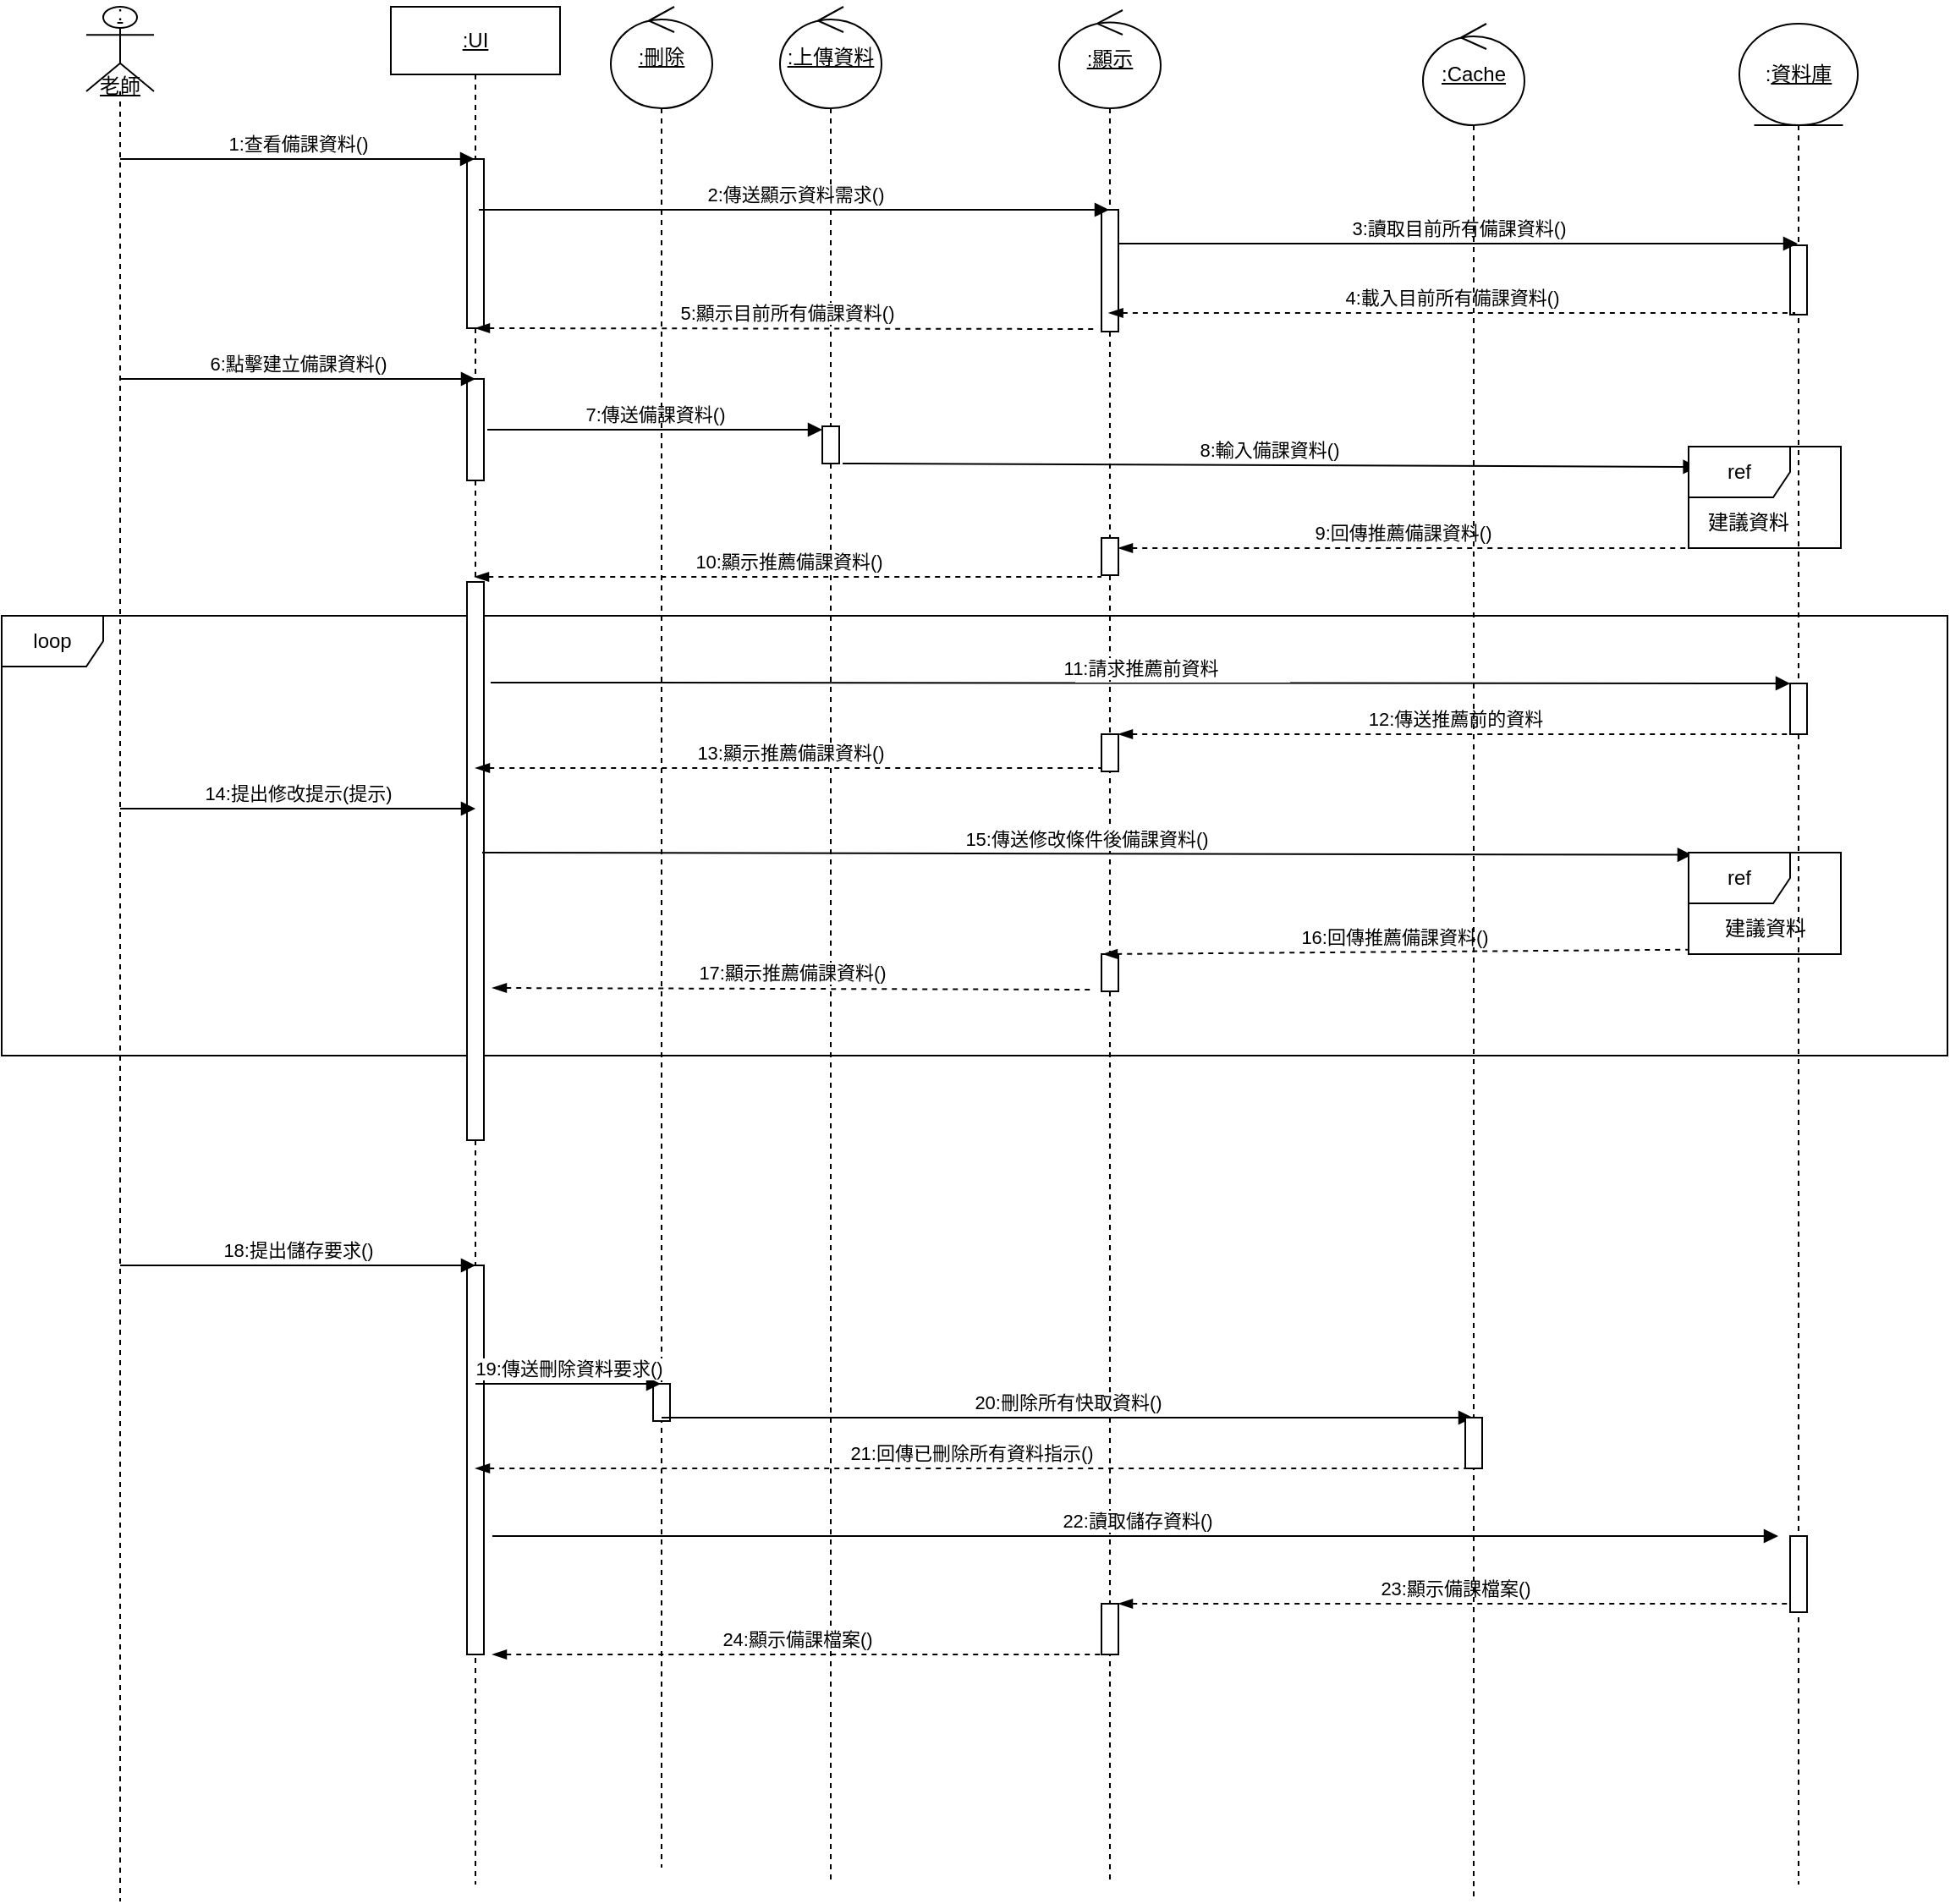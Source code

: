<mxfile>
    <diagram name="第 1 页" id="02cxdgv99CvA-U2xE2fi">
        <mxGraphModel dx="1078" dy="701" grid="1" gridSize="10" guides="1" tooltips="1" connect="1" arrows="1" fold="1" page="1" pageScale="1" pageWidth="3300" pageHeight="4681" math="0" shadow="0">
            <root>
                <mxCell id="0"/>
                <mxCell id="1" parent="0"/>
                <mxCell id="H8wYjX5WcJpsJir_X8CI-45" value="loop" style="shape=umlFrame;whiteSpace=wrap;html=1;pointerEvents=0;" parent="1" vertex="1">
                    <mxGeometry x="10" y="400" width="1150" height="260" as="geometry"/>
                </mxCell>
                <mxCell id="H8wYjX5WcJpsJir_X8CI-1" value="&lt;u&gt;:&lt;/u&gt;&lt;div&gt;&lt;u&gt;&lt;br&gt;&lt;/u&gt;&lt;/div&gt;&lt;div&gt;&lt;u&gt;&lt;br&gt;&lt;/u&gt;&lt;/div&gt;&lt;div&gt;&lt;u&gt;老師&lt;/u&gt;&lt;/div&gt;" style="shape=umlLifeline;perimeter=lifelinePerimeter;whiteSpace=wrap;html=1;container=1;dropTarget=0;collapsible=0;recursiveResize=0;outlineConnect=0;portConstraint=eastwest;newEdgeStyle={&quot;curved&quot;:0,&quot;rounded&quot;:0};participant=umlActor;size=50;" parent="1" vertex="1">
                    <mxGeometry x="60" y="40" width="40" height="1120" as="geometry"/>
                </mxCell>
                <mxCell id="H8wYjX5WcJpsJir_X8CI-2" value="&lt;u&gt;:UI&lt;/u&gt;" style="shape=umlLifeline;perimeter=lifelinePerimeter;whiteSpace=wrap;html=1;container=1;dropTarget=0;collapsible=0;recursiveResize=0;outlineConnect=0;portConstraint=eastwest;newEdgeStyle={&quot;curved&quot;:0,&quot;rounded&quot;:0};" parent="1" vertex="1">
                    <mxGeometry x="240" y="40" width="100" height="1110" as="geometry"/>
                </mxCell>
                <mxCell id="H8wYjX5WcJpsJir_X8CI-3" value="" style="html=1;points=[[0,0,0,0,5],[0,1,0,0,-5],[1,0,0,0,5],[1,1,0,0,-5]];perimeter=orthogonalPerimeter;outlineConnect=0;targetShapes=umlLifeline;portConstraint=eastwest;newEdgeStyle={&quot;curved&quot;:0,&quot;rounded&quot;:0};" parent="H8wYjX5WcJpsJir_X8CI-2" vertex="1">
                    <mxGeometry x="45" y="90" width="10" height="100" as="geometry"/>
                </mxCell>
                <mxCell id="H8wYjX5WcJpsJir_X8CI-4" value="" style="html=1;points=[[0,0,0,0,5],[0,1,0,0,-5],[1,0,0,0,5],[1,1,0,0,-5]];perimeter=orthogonalPerimeter;outlineConnect=0;targetShapes=umlLifeline;portConstraint=eastwest;newEdgeStyle={&quot;curved&quot;:0,&quot;rounded&quot;:0};" parent="H8wYjX5WcJpsJir_X8CI-2" vertex="1">
                    <mxGeometry x="45" y="220" width="10" height="60" as="geometry"/>
                </mxCell>
                <mxCell id="H8wYjX5WcJpsJir_X8CI-5" value="" style="html=1;points=[[0,0,0,0,5],[0,1,0,0,-5],[1,0,0,0,5],[1,1,0,0,-5]];perimeter=orthogonalPerimeter;outlineConnect=0;targetShapes=umlLifeline;portConstraint=eastwest;newEdgeStyle={&quot;curved&quot;:0,&quot;rounded&quot;:0};" parent="H8wYjX5WcJpsJir_X8CI-2" vertex="1">
                    <mxGeometry x="45" y="340" width="10" height="330" as="geometry"/>
                </mxCell>
                <mxCell id="H8wYjX5WcJpsJir_X8CI-6" value="" style="html=1;points=[[0,0,0,0,5],[0,1,0,0,-5],[1,0,0,0,5],[1,1,0,0,-5]];perimeter=orthogonalPerimeter;outlineConnect=0;targetShapes=umlLifeline;portConstraint=eastwest;newEdgeStyle={&quot;curved&quot;:0,&quot;rounded&quot;:0};" parent="H8wYjX5WcJpsJir_X8CI-2" vertex="1">
                    <mxGeometry x="45" y="744" width="10" height="230" as="geometry"/>
                </mxCell>
                <mxCell id="H8wYjX5WcJpsJir_X8CI-7" value="&lt;u&gt;:上傳資料&lt;/u&gt;" style="shape=umlLifeline;perimeter=lifelinePerimeter;whiteSpace=wrap;html=1;container=1;dropTarget=0;collapsible=0;recursiveResize=0;outlineConnect=0;portConstraint=eastwest;newEdgeStyle={&quot;curved&quot;:0,&quot;rounded&quot;:0};participant=umlControl;size=60;" parent="1" vertex="1">
                    <mxGeometry x="470" y="40" width="60" height="1110" as="geometry"/>
                </mxCell>
                <mxCell id="H8wYjX5WcJpsJir_X8CI-8" value="" style="html=1;points=[[0,0,0,0,5],[0,1,0,0,-5],[1,0,0,0,5],[1,1,0,0,-5]];perimeter=orthogonalPerimeter;outlineConnect=0;targetShapes=umlLifeline;portConstraint=eastwest;newEdgeStyle={&quot;curved&quot;:0,&quot;rounded&quot;:0};" parent="H8wYjX5WcJpsJir_X8CI-7" vertex="1">
                    <mxGeometry x="25" y="248" width="10" height="22" as="geometry"/>
                </mxCell>
                <mxCell id="H8wYjX5WcJpsJir_X8CI-9" value="&lt;u&gt;:顯示&lt;/u&gt;" style="shape=umlLifeline;perimeter=lifelinePerimeter;whiteSpace=wrap;html=1;container=1;dropTarget=0;collapsible=0;recursiveResize=0;outlineConnect=0;portConstraint=eastwest;newEdgeStyle={&quot;curved&quot;:0,&quot;rounded&quot;:0};participant=umlControl;size=58;" parent="1" vertex="1">
                    <mxGeometry x="635" y="42" width="60" height="1108" as="geometry"/>
                </mxCell>
                <mxCell id="H8wYjX5WcJpsJir_X8CI-10" value="" style="html=1;points=[[0,0,0,0,5],[0,1,0,0,-5],[1,0,0,0,5],[1,1,0,0,-5]];perimeter=orthogonalPerimeter;outlineConnect=0;targetShapes=umlLifeline;portConstraint=eastwest;newEdgeStyle={&quot;curved&quot;:0,&quot;rounded&quot;:0};" parent="H8wYjX5WcJpsJir_X8CI-9" vertex="1">
                    <mxGeometry x="25" y="118" width="10" height="72" as="geometry"/>
                </mxCell>
                <mxCell id="H8wYjX5WcJpsJir_X8CI-11" value="" style="html=1;points=[[0,0,0,0,5],[0,1,0,0,-5],[1,0,0,0,5],[1,1,0,0,-5]];perimeter=orthogonalPerimeter;outlineConnect=0;targetShapes=umlLifeline;portConstraint=eastwest;newEdgeStyle={&quot;curved&quot;:0,&quot;rounded&quot;:0};" parent="H8wYjX5WcJpsJir_X8CI-9" vertex="1">
                    <mxGeometry x="25" y="312" width="10" height="22" as="geometry"/>
                </mxCell>
                <mxCell id="H8wYjX5WcJpsJir_X8CI-12" value="" style="html=1;points=[[0,0,0,0,5],[0,1,0,0,-5],[1,0,0,0,5],[1,1,0,0,-5]];perimeter=orthogonalPerimeter;outlineConnect=0;targetShapes=umlLifeline;portConstraint=eastwest;newEdgeStyle={&quot;curved&quot;:0,&quot;rounded&quot;:0};" parent="H8wYjX5WcJpsJir_X8CI-9" vertex="1">
                    <mxGeometry x="25" y="558" width="10" height="22" as="geometry"/>
                </mxCell>
                <mxCell id="H8wYjX5WcJpsJir_X8CI-13" value="" style="html=1;points=[[0,0,0,0,5],[0,1,0,0,-5],[1,0,0,0,5],[1,1,0,0,-5]];perimeter=orthogonalPerimeter;outlineConnect=0;targetShapes=umlLifeline;portConstraint=eastwest;newEdgeStyle={&quot;curved&quot;:0,&quot;rounded&quot;:0};" parent="H8wYjX5WcJpsJir_X8CI-9" vertex="1">
                    <mxGeometry x="25" y="428" width="10" height="22" as="geometry"/>
                </mxCell>
                <mxCell id="H8wYjX5WcJpsJir_X8CI-15" value="" style="html=1;points=[[0,0,0,0,5],[0,1,0,0,-5],[1,0,0,0,5],[1,1,0,0,-5]];perimeter=orthogonalPerimeter;outlineConnect=0;targetShapes=umlLifeline;portConstraint=eastwest;newEdgeStyle={&quot;curved&quot;:0,&quot;rounded&quot;:0};" parent="H8wYjX5WcJpsJir_X8CI-9" vertex="1">
                    <mxGeometry x="25" y="942" width="10" height="30" as="geometry"/>
                </mxCell>
                <mxCell id="H8wYjX5WcJpsJir_X8CI-22" value=":&lt;u&gt;資料庫&lt;/u&gt;" style="shape=umlLifeline;perimeter=lifelinePerimeter;whiteSpace=wrap;html=1;container=1;dropTarget=0;collapsible=0;recursiveResize=0;outlineConnect=0;portConstraint=eastwest;newEdgeStyle={&quot;curved&quot;:0,&quot;rounded&quot;:0};participant=umlEntity;size=60;" parent="1" vertex="1">
                    <mxGeometry x="1037" y="50" width="70" height="1100" as="geometry"/>
                </mxCell>
                <mxCell id="H8wYjX5WcJpsJir_X8CI-23" value="" style="html=1;points=[[0,0,0,0,5],[0,1,0,0,-5],[1,0,0,0,5],[1,1,0,0,-5]];perimeter=orthogonalPerimeter;outlineConnect=0;targetShapes=umlLifeline;portConstraint=eastwest;newEdgeStyle={&quot;curved&quot;:0,&quot;rounded&quot;:0};" parent="H8wYjX5WcJpsJir_X8CI-22" vertex="1">
                    <mxGeometry x="30" y="131" width="10" height="41" as="geometry"/>
                </mxCell>
                <mxCell id="H8wYjX5WcJpsJir_X8CI-68" value="" style="html=1;points=[[0,0,0,0,5],[0,1,0,0,-5],[1,0,0,0,5],[1,1,0,0,-5]];perimeter=orthogonalPerimeter;outlineConnect=0;targetShapes=umlLifeline;portConstraint=eastwest;newEdgeStyle={&quot;curved&quot;:0,&quot;rounded&quot;:0};" parent="H8wYjX5WcJpsJir_X8CI-22" vertex="1">
                    <mxGeometry x="30" y="894" width="10" height="45" as="geometry"/>
                </mxCell>
                <mxCell id="Kj-FDeYH0eSptQsSQdAA-9" value="" style="html=1;points=[[0,0,0,0,5],[0,1,0,0,-5],[1,0,0,0,5],[1,1,0,0,-5]];perimeter=orthogonalPerimeter;outlineConnect=0;targetShapes=umlLifeline;portConstraint=eastwest;newEdgeStyle={&quot;curved&quot;:0,&quot;rounded&quot;:0};" parent="H8wYjX5WcJpsJir_X8CI-22" vertex="1">
                    <mxGeometry x="30" y="390" width="10" height="30" as="geometry"/>
                </mxCell>
                <mxCell id="H8wYjX5WcJpsJir_X8CI-25" value="1:查看備課資料()" style="html=1;verticalAlign=bottom;endArrow=block;curved=0;rounded=0;" parent="1" target="H8wYjX5WcJpsJir_X8CI-2" edge="1">
                    <mxGeometry width="80" relative="1" as="geometry">
                        <mxPoint x="80" y="130" as="sourcePoint"/>
                        <mxPoint x="160" y="130" as="targetPoint"/>
                    </mxGeometry>
                </mxCell>
                <mxCell id="H8wYjX5WcJpsJir_X8CI-26" value="2:傳送顯示資料需求()" style="html=1;verticalAlign=bottom;endArrow=block;curved=0;rounded=0;" parent="1" target="H8wYjX5WcJpsJir_X8CI-9" edge="1">
                    <mxGeometry width="80" relative="1" as="geometry">
                        <mxPoint x="292" y="160" as="sourcePoint"/>
                        <mxPoint x="502" y="160" as="targetPoint"/>
                    </mxGeometry>
                </mxCell>
                <mxCell id="H8wYjX5WcJpsJir_X8CI-27" value="3:讀取目前所有備課資料()" style="html=1;verticalAlign=bottom;endArrow=block;curved=0;rounded=0;" parent="1" target="H8wYjX5WcJpsJir_X8CI-22" edge="1">
                    <mxGeometry width="80" relative="1" as="geometry">
                        <mxPoint x="670" y="180" as="sourcePoint"/>
                        <mxPoint x="1043" y="180" as="targetPoint"/>
                    </mxGeometry>
                </mxCell>
                <mxCell id="H8wYjX5WcJpsJir_X8CI-28" value="4:載入目前所有備課資料()" style="html=1;verticalAlign=bottom;endArrow=none;curved=0;rounded=0;dashed=1;startArrow=blockThin;startFill=1;endFill=0;" parent="1" edge="1">
                    <mxGeometry width="80" relative="1" as="geometry">
                        <mxPoint x="664.324" y="221.0" as="sourcePoint"/>
                        <mxPoint x="1070" y="221" as="targetPoint"/>
                    </mxGeometry>
                </mxCell>
                <mxCell id="H8wYjX5WcJpsJir_X8CI-29" value="5:顯示目前所有備課資料()" style="html=1;verticalAlign=bottom;endArrow=none;curved=0;rounded=0;dashed=1;startArrow=blockThin;startFill=1;endFill=0;" parent="1" edge="1">
                    <mxGeometry width="80" relative="1" as="geometry">
                        <mxPoint x="290" y="230" as="sourcePoint"/>
                        <mxPoint x="658" y="230.5" as="targetPoint"/>
                        <mxPoint as="offset"/>
                    </mxGeometry>
                </mxCell>
                <mxCell id="H8wYjX5WcJpsJir_X8CI-30" value="6:點擊建立備課資料()" style="html=1;verticalAlign=bottom;endArrow=block;curved=0;rounded=0;" parent="1" edge="1">
                    <mxGeometry width="80" relative="1" as="geometry">
                        <mxPoint x="80" y="260" as="sourcePoint"/>
                        <mxPoint x="290" y="260" as="targetPoint"/>
                    </mxGeometry>
                </mxCell>
                <mxCell id="H8wYjX5WcJpsJir_X8CI-31" value="7:傳送備課資料()" style="html=1;verticalAlign=bottom;endArrow=block;curved=0;rounded=0;" parent="1" edge="1">
                    <mxGeometry width="80" relative="1" as="geometry">
                        <mxPoint x="297" y="290" as="sourcePoint"/>
                        <mxPoint x="495" y="290" as="targetPoint"/>
                    </mxGeometry>
                </mxCell>
                <mxCell id="H8wYjX5WcJpsJir_X8CI-32" value="8:輸入備課資料()" style="html=1;verticalAlign=bottom;endArrow=block;curved=0;rounded=0;entryX=0.059;entryY=0.2;entryDx=0;entryDy=0;entryPerimeter=0;" parent="1" target="H8wYjX5WcJpsJir_X8CI-33" edge="1">
                    <mxGeometry width="80" relative="1" as="geometry">
                        <mxPoint x="507" y="310" as="sourcePoint"/>
                        <mxPoint x="560" y="310" as="targetPoint"/>
                    </mxGeometry>
                </mxCell>
                <mxCell id="H8wYjX5WcJpsJir_X8CI-33" value="ref" style="shape=umlFrame;whiteSpace=wrap;html=1;pointerEvents=0;" parent="1" vertex="1">
                    <mxGeometry x="1007" y="300" width="90" height="60" as="geometry"/>
                </mxCell>
                <mxCell id="H8wYjX5WcJpsJir_X8CI-34" value="建議資料" style="text;html=1;align=center;verticalAlign=middle;resizable=0;points=[];autosize=1;strokeColor=none;fillColor=none;" parent="1" vertex="1">
                    <mxGeometry x="1007" y="330" width="70" height="30" as="geometry"/>
                </mxCell>
                <mxCell id="H8wYjX5WcJpsJir_X8CI-35" value="10:顯示推薦備課資料()" style="html=1;verticalAlign=bottom;endArrow=none;curved=0;rounded=0;dashed=1;startArrow=blockThin;startFill=1;endFill=0;entryX=0;entryY=1;entryDx=0;entryDy=-5;entryPerimeter=0;" parent="1" edge="1">
                    <mxGeometry width="80" relative="1" as="geometry">
                        <mxPoint x="289.5" y="377" as="sourcePoint"/>
                        <mxPoint x="660" y="377" as="targetPoint"/>
                    </mxGeometry>
                </mxCell>
                <mxCell id="H8wYjX5WcJpsJir_X8CI-36" value="9:回傳推薦備課資料()" style="html=1;verticalAlign=bottom;endArrow=none;curved=0;rounded=0;dashed=1;startArrow=blockThin;startFill=1;endFill=0;entryX=-0.015;entryY=1;entryDx=0;entryDy=0;entryPerimeter=0;" parent="1" target="H8wYjX5WcJpsJir_X8CI-33" edge="1">
                    <mxGeometry width="80" relative="1" as="geometry">
                        <mxPoint x="670" y="360" as="sourcePoint"/>
                        <mxPoint x="710" y="360" as="targetPoint"/>
                    </mxGeometry>
                </mxCell>
                <mxCell id="H8wYjX5WcJpsJir_X8CI-37" value="11:請求推薦前資料" style="html=1;verticalAlign=bottom;endArrow=block;curved=0;rounded=0;" parent="1" target="Kj-FDeYH0eSptQsSQdAA-9" edge="1">
                    <mxGeometry width="80" relative="1" as="geometry">
                        <mxPoint x="299" y="439.5" as="sourcePoint"/>
                        <mxPoint x="1034.5" y="439.5" as="targetPoint"/>
                    </mxGeometry>
                </mxCell>
                <mxCell id="H8wYjX5WcJpsJir_X8CI-38" value="12:傳送推薦前的資料" style="html=1;verticalAlign=bottom;endArrow=none;curved=0;rounded=0;dashed=1;startArrow=blockThin;startFill=1;endFill=0;" parent="1" target="Kj-FDeYH0eSptQsSQdAA-9" edge="1">
                    <mxGeometry width="80" relative="1" as="geometry">
                        <mxPoint x="670" y="470" as="sourcePoint"/>
                        <mxPoint x="1030" y="470" as="targetPoint"/>
                    </mxGeometry>
                </mxCell>
                <mxCell id="H8wYjX5WcJpsJir_X8CI-39" value="14:提出修改提示(提示)" style="html=1;verticalAlign=bottom;endArrow=block;curved=0;rounded=0;" parent="1" edge="1">
                    <mxGeometry width="80" relative="1" as="geometry">
                        <mxPoint x="80" y="514" as="sourcePoint"/>
                        <mxPoint x="290" y="514" as="targetPoint"/>
                    </mxGeometry>
                </mxCell>
                <mxCell id="H8wYjX5WcJpsJir_X8CI-40" value="15:傳送修改條件後備課資料()" style="html=1;verticalAlign=bottom;endArrow=block;curved=0;rounded=0;entryX=0.022;entryY=0.022;entryDx=0;entryDy=0;entryPerimeter=0;" parent="1" target="H8wYjX5WcJpsJir_X8CI-41" edge="1">
                    <mxGeometry width="80" relative="1" as="geometry">
                        <mxPoint x="294" y="540" as="sourcePoint"/>
                        <mxPoint x="840" y="540" as="targetPoint"/>
                    </mxGeometry>
                </mxCell>
                <mxCell id="H8wYjX5WcJpsJir_X8CI-41" value="ref" style="shape=umlFrame;whiteSpace=wrap;html=1;pointerEvents=0;" parent="1" vertex="1">
                    <mxGeometry x="1007" y="540" width="90" height="60" as="geometry"/>
                </mxCell>
                <mxCell id="H8wYjX5WcJpsJir_X8CI-42" value="建議資料" style="text;html=1;align=center;verticalAlign=middle;resizable=0;points=[];autosize=1;strokeColor=none;fillColor=none;" parent="1" vertex="1">
                    <mxGeometry x="1017" y="570" width="70" height="30" as="geometry"/>
                </mxCell>
                <mxCell id="H8wYjX5WcJpsJir_X8CI-43" value="17:顯示推薦備課資料()" style="html=1;verticalAlign=bottom;endArrow=none;curved=0;rounded=0;dashed=1;startArrow=blockThin;startFill=1;endFill=0;entryX=0;entryY=1;entryDx=0;entryDy=-5;entryPerimeter=0;" parent="1" edge="1">
                    <mxGeometry width="80" relative="1" as="geometry">
                        <mxPoint x="300" y="620" as="sourcePoint"/>
                        <mxPoint x="655" y="621" as="targetPoint"/>
                    </mxGeometry>
                </mxCell>
                <mxCell id="H8wYjX5WcJpsJir_X8CI-44" value="16:回傳推薦備課資料()" style="html=1;verticalAlign=bottom;endArrow=none;curved=0;rounded=0;dashed=1;startArrow=blockThin;startFill=1;endFill=0;entryX=-0.006;entryY=0.956;entryDx=0;entryDy=0;entryPerimeter=0;" parent="1" target="H8wYjX5WcJpsJir_X8CI-41" edge="1">
                    <mxGeometry width="80" relative="1" as="geometry">
                        <mxPoint x="661" y="600" as="sourcePoint"/>
                        <mxPoint x="950" y="600" as="targetPoint"/>
                    </mxGeometry>
                </mxCell>
                <mxCell id="H8wYjX5WcJpsJir_X8CI-51" value="18:提出儲存要求()" style="html=1;verticalAlign=bottom;endArrow=block;curved=0;rounded=0;" parent="1" edge="1">
                    <mxGeometry width="80" relative="1" as="geometry">
                        <mxPoint x="80" y="784" as="sourcePoint"/>
                        <mxPoint x="290" y="784" as="targetPoint"/>
                    </mxGeometry>
                </mxCell>
                <mxCell id="H8wYjX5WcJpsJir_X8CI-55" value="&lt;u&gt;:刪除&lt;/u&gt;" style="shape=umlLifeline;perimeter=lifelinePerimeter;whiteSpace=wrap;html=1;container=1;dropTarget=0;collapsible=0;recursiveResize=0;outlineConnect=0;portConstraint=eastwest;newEdgeStyle={&quot;curved&quot;:0,&quot;rounded&quot;:0};participant=umlControl;size=60;" parent="1" vertex="1">
                    <mxGeometry x="370" y="40" width="60" height="1100" as="geometry"/>
                </mxCell>
                <mxCell id="H8wYjX5WcJpsJir_X8CI-56" value="" style="html=1;points=[[0,0,0,0,5],[0,1,0,0,-5],[1,0,0,0,5],[1,1,0,0,-5]];perimeter=orthogonalPerimeter;outlineConnect=0;targetShapes=umlLifeline;portConstraint=eastwest;newEdgeStyle={&quot;curved&quot;:0,&quot;rounded&quot;:0};" parent="H8wYjX5WcJpsJir_X8CI-55" vertex="1">
                    <mxGeometry x="25" y="814" width="10" height="22" as="geometry"/>
                </mxCell>
                <mxCell id="H8wYjX5WcJpsJir_X8CI-59" value="13:顯示推薦備課資料()" style="html=1;verticalAlign=bottom;endArrow=none;curved=0;rounded=0;dashed=1;startArrow=blockThin;startFill=1;endFill=0;entryX=0;entryY=1;entryDx=0;entryDy=-5;entryPerimeter=0;" parent="1" edge="1">
                    <mxGeometry width="80" relative="1" as="geometry">
                        <mxPoint x="290" y="490" as="sourcePoint"/>
                        <mxPoint x="660.5" y="490" as="targetPoint"/>
                    </mxGeometry>
                </mxCell>
                <mxCell id="H8wYjX5WcJpsJir_X8CI-62" value="19:傳送刪除資料要求()" style="html=1;verticalAlign=bottom;endArrow=block;curved=0;rounded=0;" parent="1" edge="1">
                    <mxGeometry width="80" relative="1" as="geometry">
                        <mxPoint x="290" y="854" as="sourcePoint"/>
                        <mxPoint x="399.5" y="854" as="targetPoint"/>
                    </mxGeometry>
                </mxCell>
                <mxCell id="H8wYjX5WcJpsJir_X8CI-63" value="20:刪除所有快取資料()" style="html=1;verticalAlign=bottom;endArrow=block;curved=0;rounded=0;" parent="1" target="Kj-FDeYH0eSptQsSQdAA-7" edge="1">
                    <mxGeometry x="0.002" width="80" relative="1" as="geometry">
                        <mxPoint x="400" y="874" as="sourcePoint"/>
                        <mxPoint x="1030" y="874" as="targetPoint"/>
                        <mxPoint as="offset"/>
                    </mxGeometry>
                </mxCell>
                <mxCell id="H8wYjX5WcJpsJir_X8CI-64" value="21:回傳已刪除所有資料指示()" style="html=1;verticalAlign=bottom;endArrow=none;curved=0;rounded=0;dashed=1;startArrow=blockThin;startFill=1;endFill=0;" parent="1" target="Kj-FDeYH0eSptQsSQdAA-8" edge="1">
                    <mxGeometry width="80" relative="1" as="geometry">
                        <mxPoint x="290" y="904" as="sourcePoint"/>
                        <mxPoint x="1030" y="904" as="targetPoint"/>
                    </mxGeometry>
                </mxCell>
                <mxCell id="H8wYjX5WcJpsJir_X8CI-65" value="22:讀取儲存資料()" style="html=1;verticalAlign=bottom;endArrow=block;curved=0;rounded=0;" parent="1" edge="1">
                    <mxGeometry x="0.002" width="80" relative="1" as="geometry">
                        <mxPoint x="300" y="944" as="sourcePoint"/>
                        <mxPoint x="1060" y="944" as="targetPoint"/>
                        <mxPoint as="offset"/>
                    </mxGeometry>
                </mxCell>
                <mxCell id="H8wYjX5WcJpsJir_X8CI-66" value="23:顯示備課檔案()" style="html=1;verticalAlign=bottom;endArrow=none;curved=0;rounded=0;dashed=1;startArrow=blockThin;startFill=1;endFill=0;entryX=0;entryY=1;entryDx=0;entryDy=-5;entryPerimeter=0;" parent="1" target="H8wYjX5WcJpsJir_X8CI-68" edge="1">
                    <mxGeometry width="80" relative="1" as="geometry">
                        <mxPoint x="670" y="984" as="sourcePoint"/>
                        <mxPoint x="1290" y="984" as="targetPoint"/>
                    </mxGeometry>
                </mxCell>
                <mxCell id="H8wYjX5WcJpsJir_X8CI-67" value="24:顯示備課檔案()" style="html=1;verticalAlign=bottom;endArrow=none;curved=0;rounded=0;dashed=1;startArrow=blockThin;startFill=1;endFill=0;entryX=0;entryY=1;entryDx=0;entryDy=-5;entryPerimeter=0;" parent="1" edge="1">
                    <mxGeometry width="80" relative="1" as="geometry">
                        <mxPoint x="300" y="1014" as="sourcePoint"/>
                        <mxPoint x="660" y="1014" as="targetPoint"/>
                    </mxGeometry>
                </mxCell>
                <mxCell id="Kj-FDeYH0eSptQsSQdAA-7" value="&lt;u&gt;:Cache&lt;/u&gt;" style="shape=umlLifeline;perimeter=lifelinePerimeter;whiteSpace=wrap;html=1;container=1;dropTarget=0;collapsible=0;recursiveResize=0;outlineConnect=0;portConstraint=eastwest;newEdgeStyle={&quot;curved&quot;:0,&quot;rounded&quot;:0};participant=umlControl;size=60;" parent="1" vertex="1">
                    <mxGeometry x="850" y="50" width="60" height="1110" as="geometry"/>
                </mxCell>
                <mxCell id="Kj-FDeYH0eSptQsSQdAA-8" value="" style="html=1;points=[[0,0,0,0,5],[0,1,0,0,-5],[1,0,0,0,5],[1,1,0,0,-5]];perimeter=orthogonalPerimeter;outlineConnect=0;targetShapes=umlLifeline;portConstraint=eastwest;newEdgeStyle={&quot;curved&quot;:0,&quot;rounded&quot;:0};" parent="Kj-FDeYH0eSptQsSQdAA-7" vertex="1">
                    <mxGeometry x="25" y="824" width="10" height="30" as="geometry"/>
                </mxCell>
            </root>
        </mxGraphModel>
    </diagram>
</mxfile>